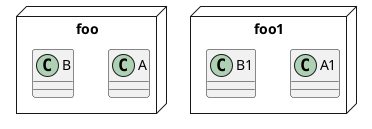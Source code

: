 {
  "sha1": "dzj7jb6zm0g5ssazhrdpthwodb4dl4e",
  "insertion": {
    "when": "2024-06-01T09:03:03.667Z",
    "url": "http://forum.plantuml.net/3756",
    "user": "plantuml@gmail.com"
  }
}
@startuml
package foo <<Node>>
{
class A
class B
}


package foo1 <<Node>> {
class A1
class B1
}

@enduml
